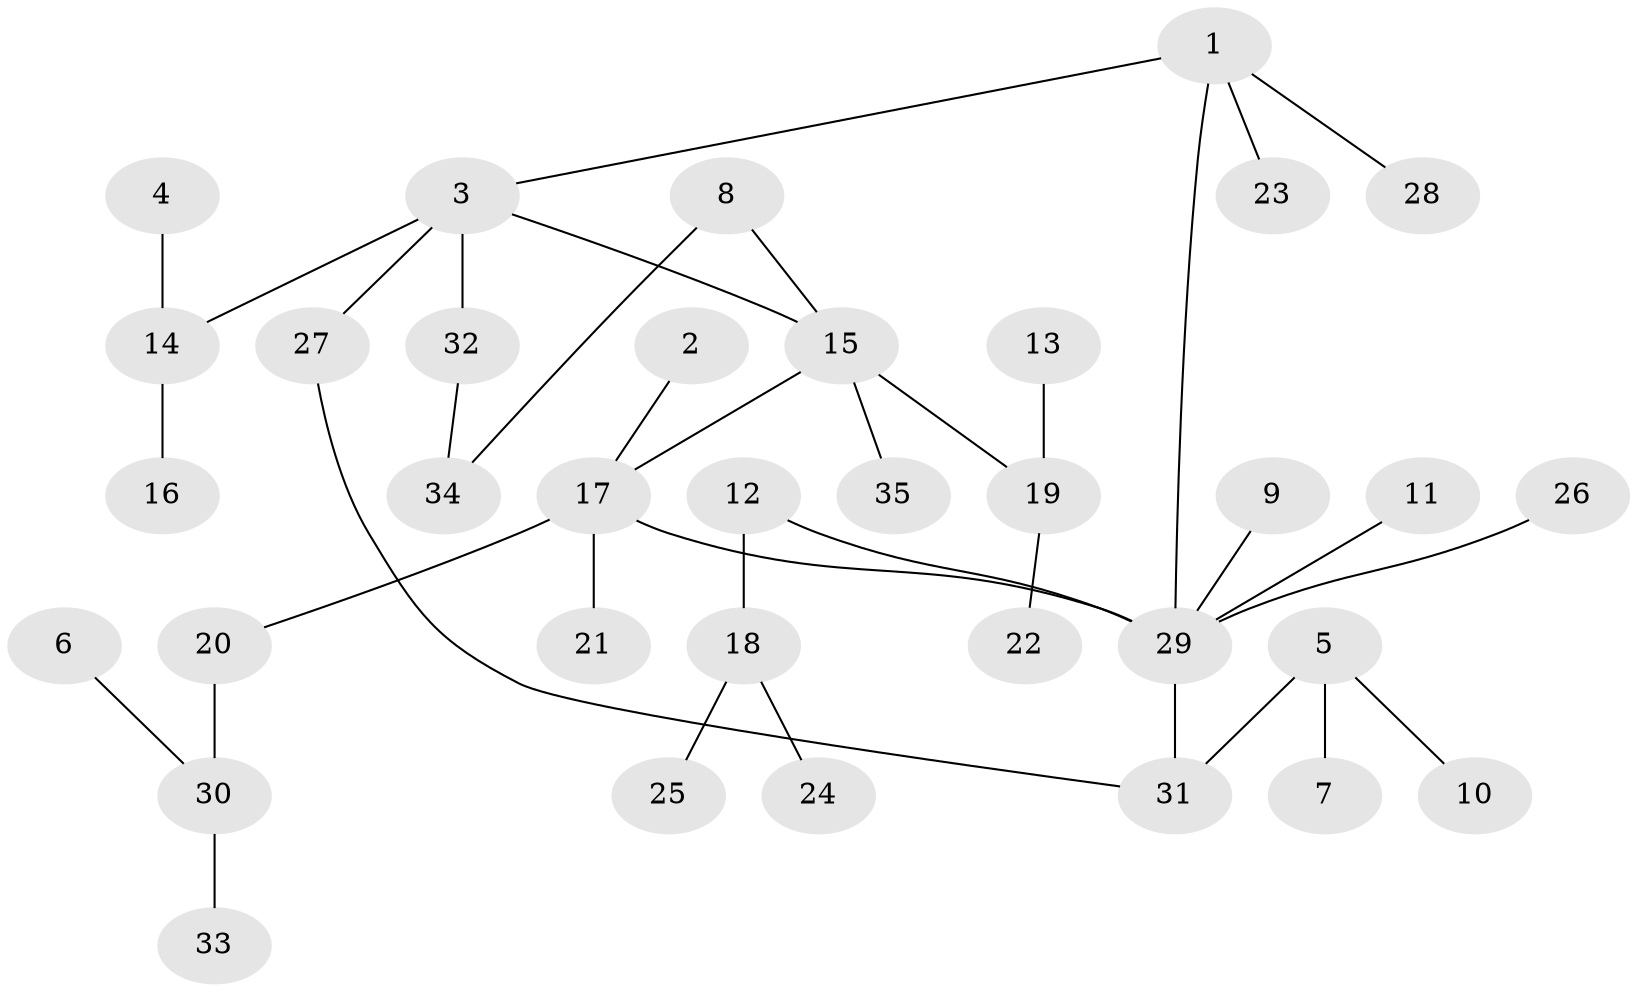 // original degree distribution, {8: 0.014285714285714285, 4: 0.08571428571428572, 5: 0.04285714285714286, 3: 0.05714285714285714, 6: 0.02857142857142857, 1: 0.4714285714285714, 2: 0.3}
// Generated by graph-tools (version 1.1) at 2025/49/03/09/25 03:49:22]
// undirected, 35 vertices, 37 edges
graph export_dot {
graph [start="1"]
  node [color=gray90,style=filled];
  1;
  2;
  3;
  4;
  5;
  6;
  7;
  8;
  9;
  10;
  11;
  12;
  13;
  14;
  15;
  16;
  17;
  18;
  19;
  20;
  21;
  22;
  23;
  24;
  25;
  26;
  27;
  28;
  29;
  30;
  31;
  32;
  33;
  34;
  35;
  1 -- 3 [weight=1.0];
  1 -- 23 [weight=1.0];
  1 -- 28 [weight=1.0];
  1 -- 29 [weight=1.0];
  2 -- 17 [weight=1.0];
  3 -- 14 [weight=1.0];
  3 -- 15 [weight=1.0];
  3 -- 27 [weight=1.0];
  3 -- 32 [weight=1.0];
  4 -- 14 [weight=1.0];
  5 -- 7 [weight=1.0];
  5 -- 10 [weight=1.0];
  5 -- 31 [weight=1.0];
  6 -- 30 [weight=1.0];
  8 -- 15 [weight=1.0];
  8 -- 34 [weight=1.0];
  9 -- 29 [weight=1.0];
  11 -- 29 [weight=1.0];
  12 -- 18 [weight=1.0];
  12 -- 29 [weight=1.0];
  13 -- 19 [weight=1.0];
  14 -- 16 [weight=1.0];
  15 -- 17 [weight=1.0];
  15 -- 19 [weight=1.0];
  15 -- 35 [weight=1.0];
  17 -- 20 [weight=1.0];
  17 -- 21 [weight=1.0];
  17 -- 29 [weight=1.0];
  18 -- 24 [weight=1.0];
  18 -- 25 [weight=1.0];
  19 -- 22 [weight=1.0];
  20 -- 30 [weight=2.0];
  26 -- 29 [weight=1.0];
  27 -- 31 [weight=1.0];
  29 -- 31 [weight=1.0];
  30 -- 33 [weight=1.0];
  32 -- 34 [weight=1.0];
}
